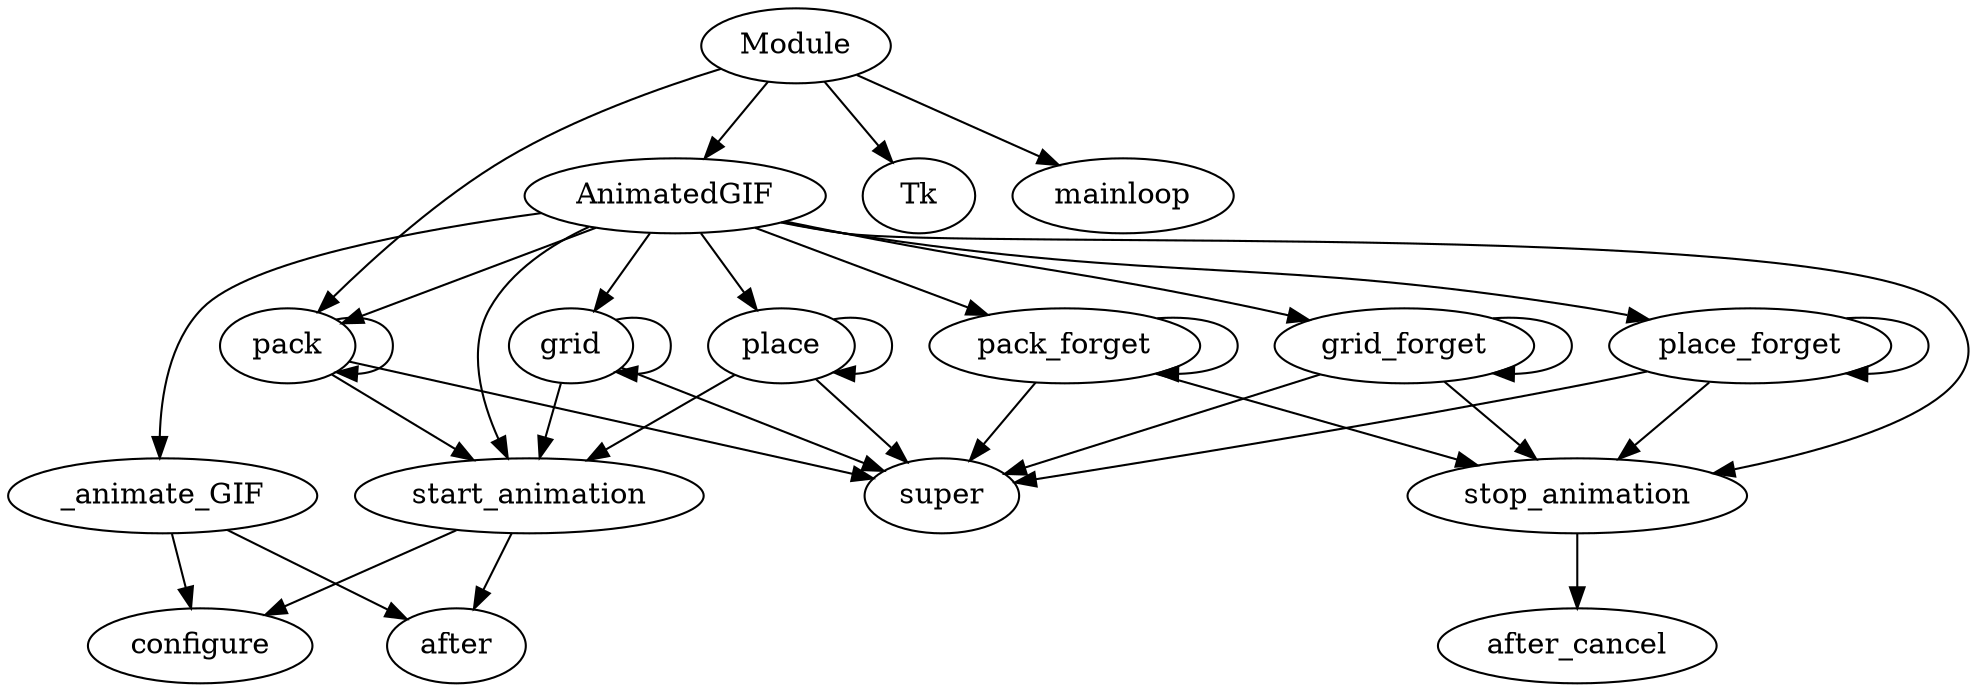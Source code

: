 digraph  {
start_animation;
configure;
after;
stop_animation;
after_cancel;
_animate_GIF;
pack;
super;
grid;
place;
pack_forget;
grid_forget;
place_forget;
Module;
AnimatedGIF;
Tk;
mainloop;
start_animation -> configure;
start_animation -> after;
stop_animation -> after_cancel;
_animate_GIF -> configure;
_animate_GIF -> after;
pack -> start_animation;
pack -> pack;
pack -> super;
grid -> start_animation;
grid -> grid;
grid -> super;
place -> start_animation;
place -> place;
place -> super;
pack_forget -> stop_animation;
pack_forget -> pack_forget;
pack_forget -> super;
grid_forget -> stop_animation;
grid_forget -> grid_forget;
grid_forget -> super;
place_forget -> stop_animation;
place_forget -> place_forget;
place_forget -> super;
Module -> AnimatedGIF;
Module -> Tk;
Module -> pack;
Module -> mainloop;
AnimatedGIF -> start_animation;
AnimatedGIF -> stop_animation;
AnimatedGIF -> _animate_GIF;
AnimatedGIF -> pack;
AnimatedGIF -> grid;
AnimatedGIF -> place;
AnimatedGIF -> pack_forget;
AnimatedGIF -> grid_forget;
AnimatedGIF -> place_forget;
}

